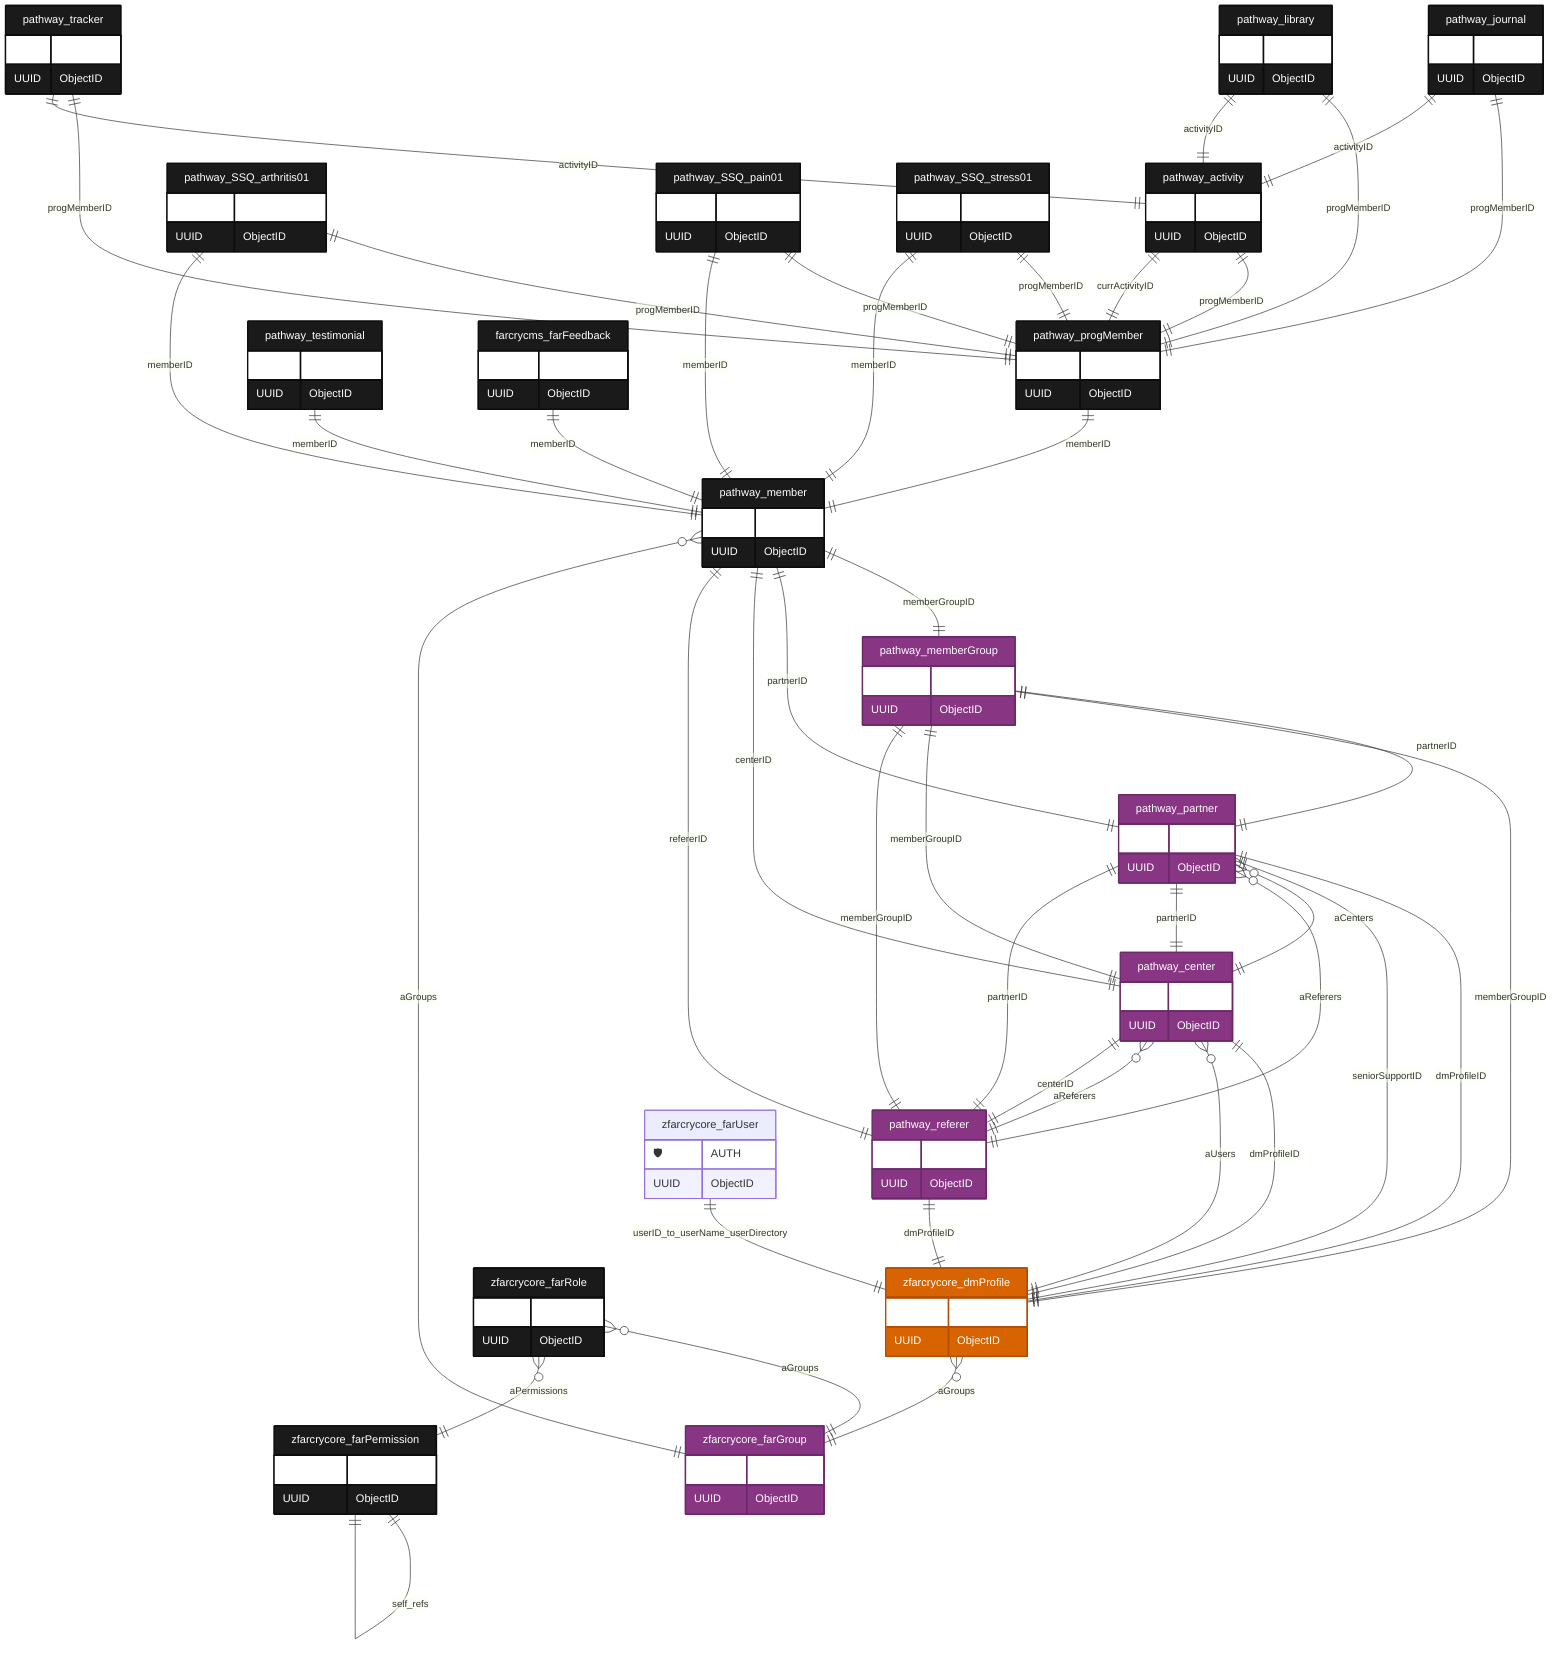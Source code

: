 erDiagram
    %% Parameters:
%%   Focus: dmProfile
%%   Domains: participant
%%   Chart Type: ER
    "pathway_activity" {
        🔥 CORE UUID ObjectID
    }

    "pathway_center" {
        🔥 CORE UUID ObjectID
    }

    "pathway_journal" {
        💧 UTILITIES UUID ObjectID
    }

    "pathway_library" {
        💧 UTILITIES UUID ObjectID
    }

    "pathway_member" {
        🔥 CORE UUID ObjectID
    }

    "pathway_memberGroup" {
        🔥 CORE UUID ObjectID
    }

    "pathway_partner" {
        🔥 CORE UUID ObjectID
    }

    "pathway_progMember" {
        🔥 CORE UUID ObjectID
    }

    "pathway_referer" {
        🔥 CORE UUID ObjectID
    }

    "pathway_SSQ_arthritis01" {
        💧 UTILITIES UUID ObjectID
    }

    "pathway_SSQ_pain01" {
        💧 UTILITIES UUID ObjectID
    }

    "pathway_SSQ_stress01" {
        💧 UTILITIES UUID ObjectID
    }

    "pathway_testimonial" {
        📞 SERVICES UUID ObjectID
    }

    "pathway_tracker" {
        💧 UTILITIES UUID ObjectID
    }

    "farcrycms_farFeedback" {
        📞 SERVICES UUID ObjectID
    }

    "zfarcrycore_dmProfile" {
        🛡️ AUTH UUID ObjectID
    }

    "zfarcrycore_farGroup" {
        🛡️ AUTH UUID ObjectID
    }

    "zfarcrycore_farPermission" {
        🛡️ AUTH UUID ObjectID
    }

    "zfarcrycore_farRole" {
        🛡️ AUTH UUID ObjectID
    }

    %% Direct FK Relationships
    "pathway_activity" ||--|| "pathway_progMember" : progMemberID
    "pathway_center" ||--|| "zfarcrycore_dmProfile" : dmProfileID
    "pathway_center" ||--|| "pathway_partner" : partnerID
    "pathway_center" ||--|| "pathway_memberGroup" : memberGroupID
    "pathway_journal" ||--|| "pathway_progMember" : progMemberID
    "pathway_journal" ||--|| "pathway_activity" : activityID
    "pathway_library" ||--|| "pathway_progMember" : progMemberID
    "pathway_library" ||--|| "pathway_activity" : activityID
    "pathway_member" ||--|| "pathway_memberGroup" : memberGroupID
    "pathway_member" ||--|| "pathway_partner" : partnerID
    "pathway_member" ||--|| "pathway_center" : centerID
    "pathway_member" ||--|| "pathway_referer" : refererID
    "pathway_memberGroup" ||--|| "pathway_partner" : partnerID
    "pathway_partner" ||--|| "zfarcrycore_dmProfile" : dmProfileID
    "pathway_partner" ||--|| "zfarcrycore_dmProfile" : seniorSupportID
    "pathway_progMember" ||--|| "pathway_member" : memberID
    "pathway_progMember" ||--|| "pathway_activity" : currActivityID
    "pathway_referer" ||--|| "zfarcrycore_dmProfile" : dmProfileID
    "pathway_referer" ||--|| "pathway_partner" : partnerID
    "pathway_referer" ||--|| "pathway_memberGroup" : memberGroupID
    "pathway_referer" ||--|| "pathway_center" : centerID
    "pathway_SSQ_arthritis01" ||--|| "pathway_progMember" : progMemberID
    "pathway_SSQ_arthritis01" ||--|| "pathway_member" : memberID
    "pathway_SSQ_pain01" ||--|| "pathway_progMember" : progMemberID
    "pathway_SSQ_pain01" ||--|| "pathway_member" : memberID
    "pathway_SSQ_stress01" ||--|| "pathway_progMember" : progMemberID
    "pathway_SSQ_stress01" ||--|| "pathway_member" : memberID
    "pathway_testimonial" ||--|| "pathway_member" : memberID
    "pathway_tracker" ||--|| "pathway_progMember" : progMemberID
    "pathway_tracker" ||--|| "pathway_activity" : activityID
    "farcrycms_farFeedback" ||--|| "pathway_member" : memberID
    "zfarcrycore_dmProfile" ||--|| "pathway_memberGroup" : memberGroupID
    %% End Direct FK Relationships

    %% Special Joins
    "zfarcrycore_farUser" ||--|| "zfarcrycore_dmProfile" : userID_to_userName_userDirectory
    %% End Special Joins

    "zfarcrycore_farUser" {
        🛡️ AUTH UUID ObjectID
    }

    %% Self-Referencing Relationships for farPermission
    %% Self-refs include: aRelatedtypes
    "zfarcrycore_farPermission" ||--|| "zfarcrycore_farPermission" : self_refs
    %% End Self-Referencing Relationships for farPermission

    %% Join Table Relationships
    "pathway_center" }o--|| "zfarcrycore_dmProfile" : aUsers
    "pathway_center" }o--|| "pathway_referer" : aReferers
    "pathway_member" }o--|| "zfarcrycore_farGroup" : aGroups
    "pathway_partner" }o--|| "pathway_center" : aCenters
    "pathway_partner" }o--|| "pathway_referer" : aReferers
    "zfarcrycore_dmProfile" }o--|| "zfarcrycore_farGroup" : aGroups
    "zfarcrycore_farRole" }o--|| "zfarcrycore_farGroup" : aGroups
    "zfarcrycore_farRole" }o--|| "zfarcrycore_farPermission" : aPermissions
    %% End Join Table Relationships


    %% Entity Styling
    %% other tier
    style pathway_activity fill:#1a1a1a,stroke:#0d0d0d,stroke-width:2px,color:#fff
    %% related tier
    style pathway_center fill:#883583,stroke:#6a2a6a,stroke-width:2px,color:#fff
    %% other tier
    style pathway_journal fill:#1a1a1a,stroke:#0d0d0d,stroke-width:2px,color:#fff
    %% other tier
    style pathway_library fill:#1a1a1a,stroke:#0d0d0d,stroke-width:2px,color:#fff
    %% other tier
    style pathway_member fill:#1a1a1a,stroke:#0d0d0d,stroke-width:2px,color:#fff
    %% related tier
    style pathway_memberGroup fill:#883583,stroke:#6a2a6a,stroke-width:2px,color:#fff
    %% related tier
    style pathway_partner fill:#883583,stroke:#6a2a6a,stroke-width:2px,color:#fff
    %% other tier
    style pathway_progMember fill:#1a1a1a,stroke:#0d0d0d,stroke-width:2px,color:#fff
    %% related tier
    style pathway_referer fill:#883583,stroke:#6a2a6a,stroke-width:2px,color:#fff
    %% other tier
    style pathway_SSQ_arthritis01 fill:#1a1a1a,stroke:#0d0d0d,stroke-width:2px,color:#fff
    %% other tier
    style pathway_SSQ_pain01 fill:#1a1a1a,stroke:#0d0d0d,stroke-width:2px,color:#fff
    %% other tier
    style pathway_SSQ_stress01 fill:#1a1a1a,stroke:#0d0d0d,stroke-width:2px,color:#fff
    %% other tier
    style pathway_testimonial fill:#1a1a1a,stroke:#0d0d0d,stroke-width:2px,color:#fff
    %% other tier
    style pathway_tracker fill:#1a1a1a,stroke:#0d0d0d,stroke-width:2px,color:#fff
    %% other tier
    style farcrycms_farFeedback fill:#1a1a1a,stroke:#0d0d0d,stroke-width:2px,color:#fff
    %% focus tier
    style zfarcrycore_dmProfile fill:#d76400,stroke:#b34d00,stroke-width:2px,color:#fff
    %% related tier
    style zfarcrycore_farGroup fill:#883583,stroke:#6a2a6a,stroke-width:2px,color:#fff
    %% other tier
    style zfarcrycore_farPermission fill:#1a1a1a,stroke:#0d0d0d,stroke-width:2px,color:#fff
    %% other tier
    style zfarcrycore_farRole fill:#1a1a1a,stroke:#0d0d0d,stroke-width:2px,color:#fff
    %% special join entity